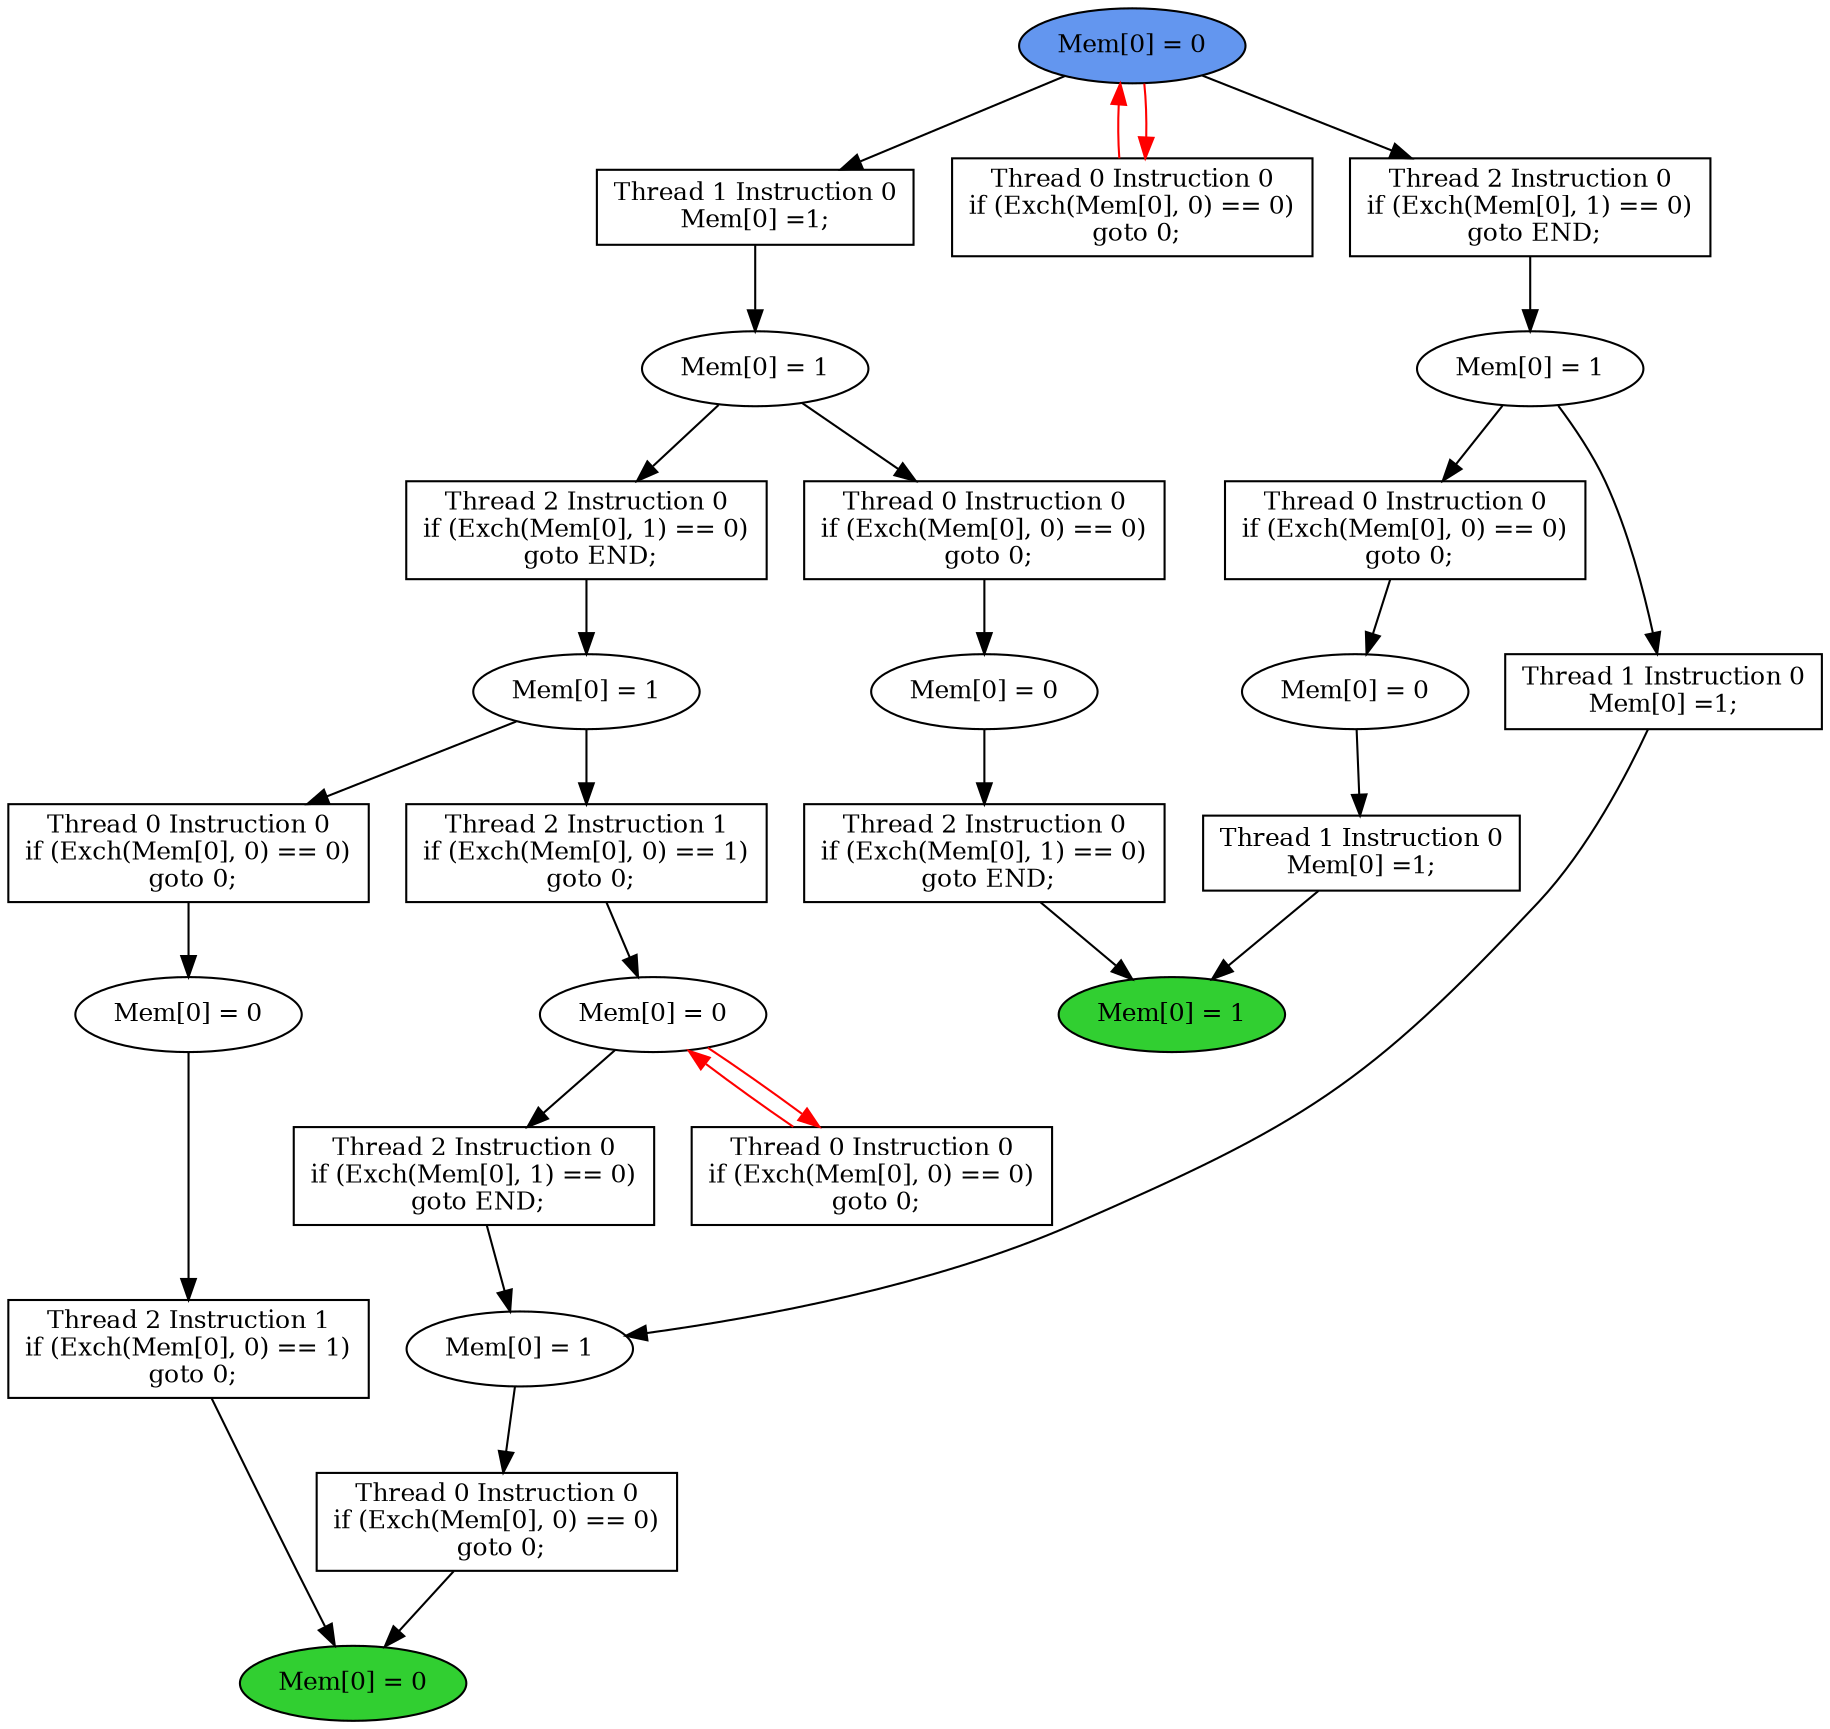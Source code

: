 digraph "graph" {
graph [fontsize=12]
node [fontsize=12]
edge [fontsize=12]
rankdir=TB;
"N25" -> "N18" [uuid = "<A0, END1>", color = "#000000", fontcolor = "#ffffff", style = "solid", label = "", dir = "forward", weight = "1"]
"N34" -> "N33" [uuid = "<A1, S7>", color = "#000000", fontcolor = "#ffffff", style = "solid", label = "", dir = "forward", weight = "1"]
"N24" -> "N20" [uuid = "<A2, S1>", color = "#000000", fontcolor = "#ffffff", style = "solid", label = "", dir = "forward", weight = "1"]
"N15" -> "N11" [uuid = "<A3, END0>", color = "#000000", fontcolor = "#ffffff", style = "solid", label = "", dir = "forward", weight = "1"]
"N21" -> "N20" [uuid = "<A4, S1>", color = "#000000", fontcolor = "#ffffff", style = "solid", label = "", dir = "forward", weight = "1"]
"N38" -> "N37" [uuid = "<A5, S0>", color = "#000000", fontcolor = "#ffffff", style = "solid", label = "", dir = "forward", weight = "1"]
"N33" -> "N30" [uuid = "<A6, S7>", color = "#ff0000", fontcolor = "#ffffff", style = "solid", label = "", dir = "back", weight = "1"]
"N19" -> "N18" [uuid = "<A7, END1>", color = "#000000", fontcolor = "#ffffff", style = "solid", label = "", dir = "forward", weight = "1"]
"N17" -> "N16" [uuid = "<A8, S6>", color = "#000000", fontcolor = "#ffffff", style = "solid", label = "", dir = "forward", weight = "1"]
"N27" -> "N26" [uuid = "<A9, S5>", color = "#000000", fontcolor = "#ffffff", style = "solid", label = "", dir = "forward", weight = "1"]
"N14" -> "N13" [uuid = "<A10, S4>", color = "#000000", fontcolor = "#ffffff", style = "solid", label = "", dir = "forward", weight = "1"]
"N39" -> "N29" [uuid = "<A11, START>", color = "#ff0000", fontcolor = "#ffffff", style = "solid", label = "", dir = "back", weight = "1"]
"N12" -> "N11" [uuid = "<A12, END0>", color = "#000000", fontcolor = "#ffffff", style = "solid", label = "", dir = "forward", weight = "1"]
"N36" -> "N35" [uuid = "<A13, S3>", color = "#000000", fontcolor = "#ffffff", style = "solid", label = "", dir = "forward", weight = "1"]
"N23" -> "N22" [uuid = "<A14, S2>", color = "#000000", fontcolor = "#ffffff", style = "solid", label = "", dir = "forward", weight = "1"]
"N26" -> "N25" [uuid = "<A0, S5>", color = "#000000", fontcolor = "#ffffff", style = "solid", label = "", dir = "forward", weight = "1"]
"N35" -> "N34" [uuid = "<A1, S3>", color = "#000000", fontcolor = "#ffffff", style = "solid", label = "", dir = "forward", weight = "1"]
"N33" -> "N24" [uuid = "<A2, S7>", color = "#000000", fontcolor = "#ffffff", style = "solid", label = "", dir = "forward", weight = "1"]
"N16" -> "N15" [uuid = "<A3, S6>", color = "#000000", fontcolor = "#ffffff", style = "solid", label = "", dir = "forward", weight = "1"]
"N22" -> "N21" [uuid = "<A4, S2>", color = "#000000", fontcolor = "#ffffff", style = "solid", label = "", dir = "forward", weight = "1"]
"N39" -> "N38" [uuid = "<A5, START>", color = "#000000", fontcolor = "#ffffff", style = "solid", label = "", dir = "forward", weight = "1"]
"N33" -> "N30" [uuid = "<A6, S7>", color = "#ff0000", fontcolor = "#ffffff", style = "solid", label = "", dir = "forward", weight = "1"]
"N20" -> "N19" [uuid = "<A7, S1>", color = "#000000", fontcolor = "#ffffff", style = "solid", label = "", dir = "forward", weight = "1"]
"N22" -> "N17" [uuid = "<A8, S2>", color = "#000000", fontcolor = "#ffffff", style = "solid", label = "", dir = "forward", weight = "1"]
"N35" -> "N27" [uuid = "<A9, S3>", color = "#000000", fontcolor = "#ffffff", style = "solid", label = "", dir = "forward", weight = "1"]
"N37" -> "N14" [uuid = "<A10, S0>", color = "#000000", fontcolor = "#ffffff", style = "solid", label = "", dir = "forward", weight = "1"]
"N39" -> "N29" [uuid = "<A11, START>", color = "#ff0000", fontcolor = "#ffffff", style = "solid", label = "", dir = "forward", weight = "1"]
"N13" -> "N12" [uuid = "<A12, S4>", color = "#000000", fontcolor = "#ffffff", style = "solid", label = "", dir = "forward", weight = "1"]
"N37" -> "N36" [uuid = "<A13, S0>", color = "#000000", fontcolor = "#ffffff", style = "solid", label = "", dir = "forward", weight = "1"]
"N39" -> "N23" [uuid = "<A14, START>", color = "#000000", fontcolor = "#ffffff", style = "solid", label = "", dir = "forward", weight = "1"]
"N11" [uuid="END0", label="Mem[0] = 1", fillcolor = "#31cf31", fontcolor = "#000000", shape = "ellipse", style = "filled, solid"]
"N12" [uuid="A12", label="Thread 2 Instruction 0
if (Exch(Mem[0], 1) == 0)
 goto END;", fillcolor = "#ffffff", fontcolor = "#000000", shape = "box", style = "filled, solid"]
"N13" [uuid="S4", label="Mem[0] = 0", fillcolor = "#ffffff", fontcolor = "#000000", shape = "ellipse", style = "filled, solid"]
"N14" [uuid="A10", label="Thread 0 Instruction 0
if (Exch(Mem[0], 0) == 0)
 goto 0;", fillcolor = "#ffffff", fontcolor = "#000000", shape = "box", style = "filled, solid"]
"N15" [uuid="A3", label="Thread 1 Instruction 0
Mem[0] =1;", fillcolor = "#ffffff", fontcolor = "#000000", shape = "box", style = "filled, solid"]
"N16" [uuid="S6", label="Mem[0] = 0", fillcolor = "#ffffff", fontcolor = "#000000", shape = "ellipse", style = "filled, solid"]
"N17" [uuid="A8", label="Thread 0 Instruction 0
if (Exch(Mem[0], 0) == 0)
 goto 0;", fillcolor = "#ffffff", fontcolor = "#000000", shape = "box", style = "filled, solid"]
"N18" [uuid="END1", label="Mem[0] = 0", fillcolor = "#31cf31", fontcolor = "#000000", shape = "ellipse", style = "filled, solid"]
"N19" [uuid="A7", label="Thread 0 Instruction 0
if (Exch(Mem[0], 0) == 0)
 goto 0;", fillcolor = "#ffffff", fontcolor = "#000000", shape = "box", style = "filled, solid"]
"N20" [uuid="S1", label="Mem[0] = 1", fillcolor = "#ffffff", fontcolor = "#000000", shape = "ellipse", style = "filled, solid"]
"N21" [uuid="A4", label="Thread 1 Instruction 0
Mem[0] =1;", fillcolor = "#ffffff", fontcolor = "#000000", shape = "box", style = "filled, solid"]
"N22" [uuid="S2", label="Mem[0] = 1", fillcolor = "#ffffff", fontcolor = "#000000", shape = "ellipse", style = "filled, solid"]
"N23" [uuid="A14", label="Thread 2 Instruction 0
if (Exch(Mem[0], 1) == 0)
 goto END;", fillcolor = "#ffffff", fontcolor = "#000000", shape = "box", style = "filled, solid"]
"N24" [uuid="A2", label="Thread 2 Instruction 0
if (Exch(Mem[0], 1) == 0)
 goto END;", fillcolor = "#ffffff", fontcolor = "#000000", shape = "box", style = "filled, solid"]
"N25" [uuid="A0", label="Thread 2 Instruction 1
if (Exch(Mem[0], 0) == 1)
 goto 0;", fillcolor = "#ffffff", fontcolor = "#000000", shape = "box", style = "filled, solid"]
"N26" [uuid="S5", label="Mem[0] = 0", fillcolor = "#ffffff", fontcolor = "#000000", shape = "ellipse", style = "filled, solid"]
"N27" [uuid="A9", label="Thread 0 Instruction 0
if (Exch(Mem[0], 0) == 0)
 goto 0;", fillcolor = "#ffffff", fontcolor = "#000000", shape = "box", style = "filled, solid"]
"N29" [uuid="A11", label="Thread 0 Instruction 0
if (Exch(Mem[0], 0) == 0)
 goto 0;", fillcolor = "#ffffff", fontcolor = "#000000", shape = "box", style = "filled, solid"]
"N30" [uuid="A6", label="Thread 0 Instruction 0
if (Exch(Mem[0], 0) == 0)
 goto 0;", fillcolor = "#ffffff", fontcolor = "#000000", shape = "box", style = "filled, solid"]
"N33" [uuid="S7", label="Mem[0] = 0", fillcolor = "#ffffff", fontcolor = "#000000", shape = "ellipse", style = "filled, solid"]
"N34" [uuid="A1", label="Thread 2 Instruction 1
if (Exch(Mem[0], 0) == 1)
 goto 0;", fillcolor = "#ffffff", fontcolor = "#000000", shape = "box", style = "filled, solid"]
"N35" [uuid="S3", label="Mem[0] = 1", fillcolor = "#ffffff", fontcolor = "#000000", shape = "ellipse", style = "filled, solid"]
"N36" [uuid="A13", label="Thread 2 Instruction 0
if (Exch(Mem[0], 1) == 0)
 goto END;", fillcolor = "#ffffff", fontcolor = "#000000", shape = "box", style = "filled, solid"]
"N37" [uuid="S0", label="Mem[0] = 1", fillcolor = "#ffffff", fontcolor = "#000000", shape = "ellipse", style = "filled, solid"]
"N38" [uuid="A5", label="Thread 1 Instruction 0
Mem[0] =1;", fillcolor = "#ffffff", fontcolor = "#000000", shape = "box", style = "filled, solid"]
"N39" [uuid="START", label="Mem[0] = 0", fillcolor = "#6396ef", fontcolor = "#000000", shape = "ellipse", style = "filled, solid"]
}